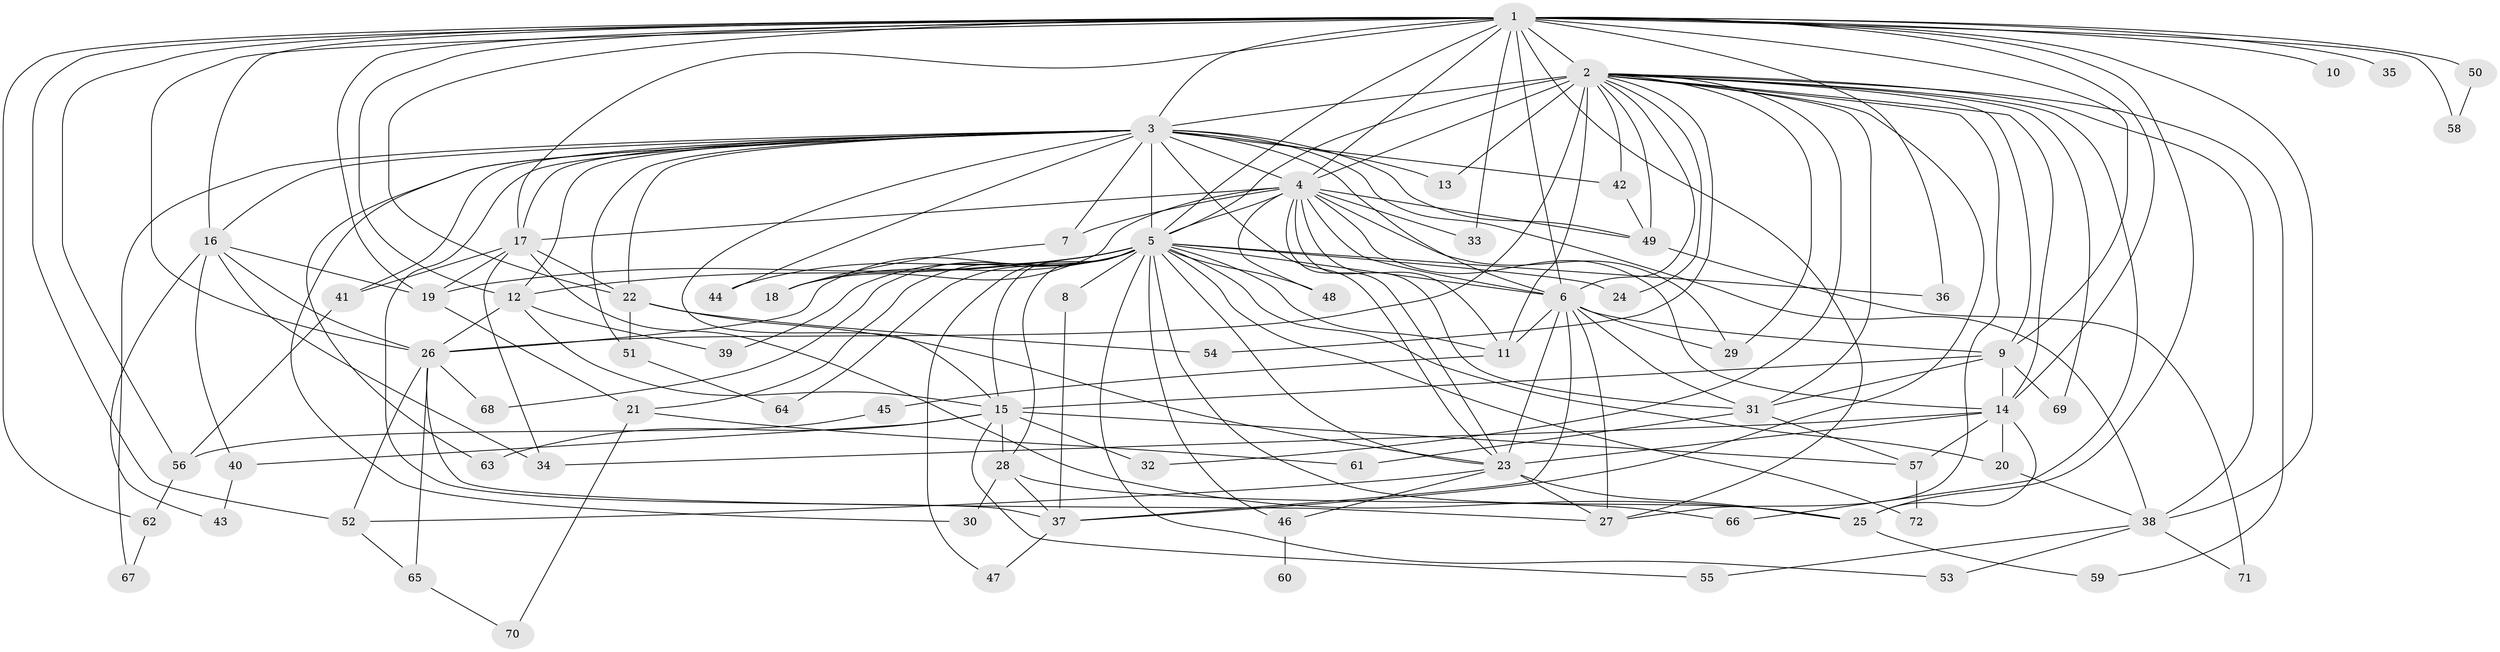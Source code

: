 // original degree distribution, {22: 0.013986013986013986, 25: 0.013986013986013986, 15: 0.006993006993006993, 28: 0.013986013986013986, 30: 0.006993006993006993, 20: 0.006993006993006993, 21: 0.006993006993006993, 2: 0.5034965034965035, 3: 0.21678321678321677, 4: 0.13286713286713286, 5: 0.027972027972027972, 8: 0.013986013986013986, 9: 0.013986013986013986, 6: 0.013986013986013986, 7: 0.006993006993006993}
// Generated by graph-tools (version 1.1) at 2025/35/03/09/25 02:35:04]
// undirected, 72 vertices, 181 edges
graph export_dot {
graph [start="1"]
  node [color=gray90,style=filled];
  1;
  2;
  3;
  4;
  5;
  6;
  7;
  8;
  9;
  10;
  11;
  12;
  13;
  14;
  15;
  16;
  17;
  18;
  19;
  20;
  21;
  22;
  23;
  24;
  25;
  26;
  27;
  28;
  29;
  30;
  31;
  32;
  33;
  34;
  35;
  36;
  37;
  38;
  39;
  40;
  41;
  42;
  43;
  44;
  45;
  46;
  47;
  48;
  49;
  50;
  51;
  52;
  53;
  54;
  55;
  56;
  57;
  58;
  59;
  60;
  61;
  62;
  63;
  64;
  65;
  66;
  67;
  68;
  69;
  70;
  71;
  72;
  1 -- 2 [weight=15.0];
  1 -- 3 [weight=4.0];
  1 -- 4 [weight=2.0];
  1 -- 5 [weight=4.0];
  1 -- 6 [weight=4.0];
  1 -- 9 [weight=3.0];
  1 -- 10 [weight=1.0];
  1 -- 12 [weight=1.0];
  1 -- 14 [weight=1.0];
  1 -- 16 [weight=2.0];
  1 -- 17 [weight=1.0];
  1 -- 19 [weight=1.0];
  1 -- 22 [weight=1.0];
  1 -- 25 [weight=1.0];
  1 -- 26 [weight=7.0];
  1 -- 27 [weight=1.0];
  1 -- 33 [weight=1.0];
  1 -- 35 [weight=2.0];
  1 -- 36 [weight=1.0];
  1 -- 38 [weight=1.0];
  1 -- 50 [weight=2.0];
  1 -- 52 [weight=1.0];
  1 -- 56 [weight=1.0];
  1 -- 58 [weight=1.0];
  1 -- 62 [weight=1.0];
  2 -- 3 [weight=4.0];
  2 -- 4 [weight=2.0];
  2 -- 5 [weight=4.0];
  2 -- 6 [weight=3.0];
  2 -- 9 [weight=1.0];
  2 -- 11 [weight=1.0];
  2 -- 13 [weight=1.0];
  2 -- 14 [weight=2.0];
  2 -- 24 [weight=1.0];
  2 -- 26 [weight=1.0];
  2 -- 27 [weight=1.0];
  2 -- 29 [weight=2.0];
  2 -- 31 [weight=1.0];
  2 -- 32 [weight=1.0];
  2 -- 37 [weight=1.0];
  2 -- 38 [weight=1.0];
  2 -- 42 [weight=1.0];
  2 -- 49 [weight=1.0];
  2 -- 54 [weight=1.0];
  2 -- 59 [weight=2.0];
  2 -- 66 [weight=1.0];
  2 -- 69 [weight=1.0];
  3 -- 4 [weight=2.0];
  3 -- 5 [weight=4.0];
  3 -- 6 [weight=2.0];
  3 -- 7 [weight=1.0];
  3 -- 12 [weight=1.0];
  3 -- 13 [weight=1.0];
  3 -- 15 [weight=1.0];
  3 -- 16 [weight=2.0];
  3 -- 17 [weight=1.0];
  3 -- 22 [weight=1.0];
  3 -- 23 [weight=1.0];
  3 -- 30 [weight=1.0];
  3 -- 37 [weight=1.0];
  3 -- 38 [weight=1.0];
  3 -- 41 [weight=2.0];
  3 -- 42 [weight=1.0];
  3 -- 44 [weight=1.0];
  3 -- 49 [weight=1.0];
  3 -- 51 [weight=1.0];
  3 -- 63 [weight=1.0];
  3 -- 67 [weight=1.0];
  4 -- 5 [weight=3.0];
  4 -- 6 [weight=1.0];
  4 -- 7 [weight=1.0];
  4 -- 11 [weight=1.0];
  4 -- 14 [weight=1.0];
  4 -- 17 [weight=1.0];
  4 -- 18 [weight=1.0];
  4 -- 23 [weight=2.0];
  4 -- 29 [weight=1.0];
  4 -- 31 [weight=1.0];
  4 -- 33 [weight=1.0];
  4 -- 48 [weight=1.0];
  4 -- 49 [weight=1.0];
  5 -- 6 [weight=2.0];
  5 -- 8 [weight=2.0];
  5 -- 11 [weight=1.0];
  5 -- 12 [weight=3.0];
  5 -- 15 [weight=1.0];
  5 -- 18 [weight=2.0];
  5 -- 19 [weight=1.0];
  5 -- 20 [weight=1.0];
  5 -- 21 [weight=1.0];
  5 -- 23 [weight=2.0];
  5 -- 24 [weight=1.0];
  5 -- 25 [weight=1.0];
  5 -- 26 [weight=1.0];
  5 -- 28 [weight=1.0];
  5 -- 36 [weight=1.0];
  5 -- 39 [weight=1.0];
  5 -- 44 [weight=1.0];
  5 -- 46 [weight=1.0];
  5 -- 47 [weight=1.0];
  5 -- 48 [weight=1.0];
  5 -- 53 [weight=1.0];
  5 -- 64 [weight=1.0];
  5 -- 68 [weight=1.0];
  5 -- 72 [weight=1.0];
  6 -- 9 [weight=1.0];
  6 -- 11 [weight=1.0];
  6 -- 23 [weight=9.0];
  6 -- 27 [weight=1.0];
  6 -- 29 [weight=1.0];
  6 -- 31 [weight=1.0];
  6 -- 37 [weight=1.0];
  7 -- 18 [weight=1.0];
  8 -- 37 [weight=1.0];
  9 -- 14 [weight=1.0];
  9 -- 15 [weight=1.0];
  9 -- 31 [weight=1.0];
  9 -- 69 [weight=1.0];
  11 -- 45 [weight=2.0];
  12 -- 15 [weight=1.0];
  12 -- 26 [weight=1.0];
  12 -- 39 [weight=1.0];
  14 -- 20 [weight=1.0];
  14 -- 23 [weight=1.0];
  14 -- 25 [weight=1.0];
  14 -- 34 [weight=1.0];
  14 -- 57 [weight=1.0];
  15 -- 28 [weight=1.0];
  15 -- 32 [weight=1.0];
  15 -- 40 [weight=1.0];
  15 -- 55 [weight=1.0];
  15 -- 57 [weight=1.0];
  15 -- 63 [weight=1.0];
  16 -- 19 [weight=1.0];
  16 -- 26 [weight=1.0];
  16 -- 34 [weight=1.0];
  16 -- 40 [weight=1.0];
  16 -- 43 [weight=1.0];
  17 -- 19 [weight=1.0];
  17 -- 22 [weight=1.0];
  17 -- 25 [weight=1.0];
  17 -- 34 [weight=1.0];
  17 -- 41 [weight=2.0];
  19 -- 21 [weight=1.0];
  20 -- 38 [weight=1.0];
  21 -- 61 [weight=1.0];
  21 -- 70 [weight=1.0];
  22 -- 23 [weight=1.0];
  22 -- 51 [weight=1.0];
  22 -- 54 [weight=1.0];
  23 -- 25 [weight=1.0];
  23 -- 27 [weight=1.0];
  23 -- 46 [weight=1.0];
  23 -- 52 [weight=1.0];
  25 -- 59 [weight=2.0];
  26 -- 27 [weight=1.0];
  26 -- 52 [weight=1.0];
  26 -- 65 [weight=1.0];
  26 -- 68 [weight=1.0];
  28 -- 30 [weight=1.0];
  28 -- 37 [weight=1.0];
  28 -- 66 [weight=1.0];
  31 -- 57 [weight=1.0];
  31 -- 61 [weight=1.0];
  37 -- 47 [weight=1.0];
  38 -- 53 [weight=1.0];
  38 -- 55 [weight=1.0];
  38 -- 71 [weight=1.0];
  40 -- 43 [weight=1.0];
  41 -- 56 [weight=1.0];
  42 -- 49 [weight=1.0];
  45 -- 56 [weight=1.0];
  46 -- 60 [weight=1.0];
  49 -- 71 [weight=1.0];
  50 -- 58 [weight=1.0];
  51 -- 64 [weight=1.0];
  52 -- 65 [weight=1.0];
  56 -- 62 [weight=1.0];
  57 -- 72 [weight=1.0];
  62 -- 67 [weight=1.0];
  65 -- 70 [weight=1.0];
}
